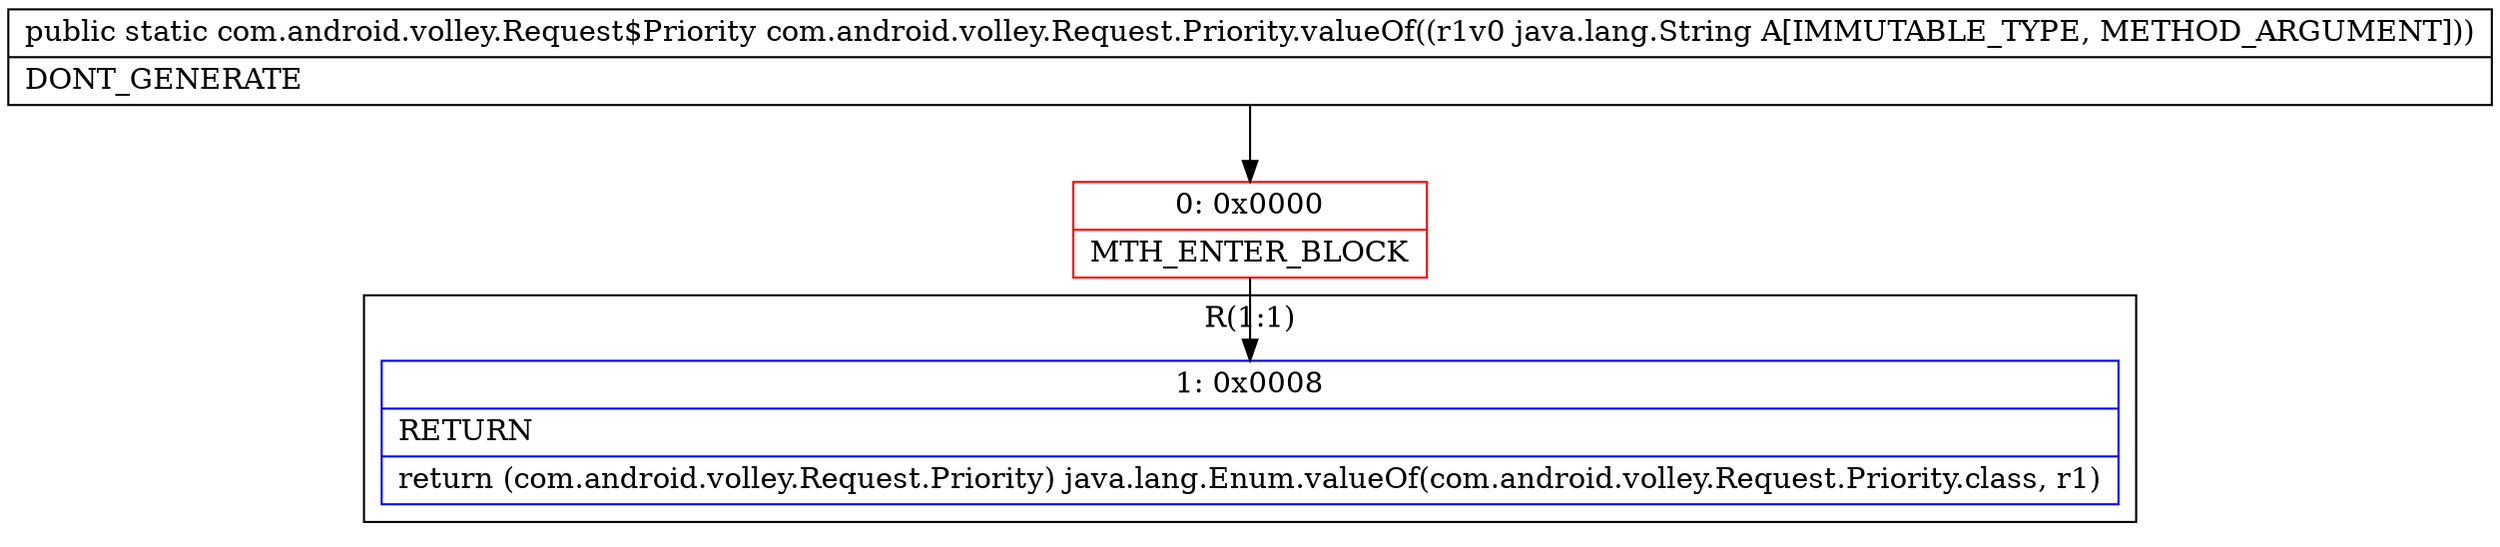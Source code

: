 digraph "CFG forcom.android.volley.Request.Priority.valueOf(Ljava\/lang\/String;)Lcom\/android\/volley\/Request$Priority;" {
subgraph cluster_Region_1688611006 {
label = "R(1:1)";
node [shape=record,color=blue];
Node_1 [shape=record,label="{1\:\ 0x0008|RETURN\l|return (com.android.volley.Request.Priority) java.lang.Enum.valueOf(com.android.volley.Request.Priority.class, r1)\l}"];
}
Node_0 [shape=record,color=red,label="{0\:\ 0x0000|MTH_ENTER_BLOCK\l}"];
MethodNode[shape=record,label="{public static com.android.volley.Request$Priority com.android.volley.Request.Priority.valueOf((r1v0 java.lang.String A[IMMUTABLE_TYPE, METHOD_ARGUMENT]))  | DONT_GENERATE\l}"];
MethodNode -> Node_0;
Node_0 -> Node_1;
}

